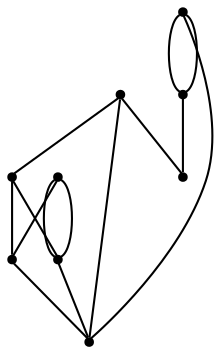 graph {
  node [shape=point,comment="{\"directed\":false,\"doi\":\"10.1007/978-3-030-68766-3_19\",\"figure\":\"8 (7)\"}"]

  v0 [pos="810.709355775009,547.9880387793783"]
  v1 [pos="788.0797004499323,385.6892397336327"]
  v2 [pos="780.5378756543946,411.6556333918744"]
  v3 [pos="775.6777334042217,624.2952396396256"]
  v4 [pos="773.143989312631,437.58844482859683"]
  v5 [pos="765.6802987853396,463.5423832581709"]
  v6 [pos="758.2124114224803,489.48792017102403"]
  v7 [pos="682.6139379942427,511.2076769877059"]
  v8 [pos="662.5263409463707,493.17167923764544"]

  v0 -- v3 [id="-2",pos="810.709355775009,547.9880387793783 811.0667703737846,550.0591517490484 811.341790280328,552.1719464156765 811.5293761125369,554.3055978276932 811.7043714380414,556.4227482475502 811.7960023479442,558.5480696789391 811.7960023479442,560.6942160618974 811.7960659363619,562.8360066916266 811.7002381908911,564.9696581036433 811.5251792769687,567.0741227896436 811.3542536101968,569.2329231126396 811.0834305392215,571.3457177792675 810.720849381508,573.4251925233846 810.3582682237945,575.5379871900127 809.9040561561784,577.6132969438158 809.3664796729603,579.6552867751079 808.8205731070238,581.7222665482832 808.1871052899173,583.7475646245007 807.4703366456265,585.7353459940739 806.7493711657677,587.7398191187219 805.9451048587247,589.7067755367258 805.065804218798,591.6278852674578 804.1739766605849,593.5573249788176 803.202981522338,595.4492797773524 802.1569520512074,597.2912228983015 801.1067893329266,599.1414959998783 799.9732621990437,600.9375924335557 798.7730944034136,602.687842179961 797.5645965250649,604.4339269360523 796.2851975609831,606.1341967986912 794.9349610995857,607.7719282189835 793.5805913910381,609.4096596392756 792.1595810207431,610.9890811951735 790.6718028118652,612.5101292990387 789.1882214385554,614.031177402904 787.6421326506486,615.4813888776139 786.0252063654264,616.8690937037966 784.4124769157721,618.2567985299792 782.7497033813896,619.5695017366928 781.020225596842,620.8155015107459 779.2991414834306,622.0573362944851 777.5238164497229,623.2242012525746 775.6777334042217,624.2952396396256"]
  v8 -- v7 [id="-5",pos="662.5263409463707,493.17167923764544 667.1730486725405,497.33072410733706 667.1730486725405,497.33072410733706 667.1730486725405,497.33072410733706 668.7191374604473,498.7184289335197 668.7191374604473,498.7184289335197 668.7191374604473,498.7184289335197 670.2652262483542,500.1102987500162 670.2652262483542,500.1102987500162 670.2652262483542,500.1102987500162 671.8071182006929,501.49800357619887 671.8071182006929,501.49800357619887 671.8071182006929,501.49800357619887 673.3573402357501,502.8857084023815 673.3573402357501,502.8857084023815 673.3573402357501,502.8857084023815 674.899232188089,504.27341322856415 674.899232188089,504.27341322856415 674.899232188089,504.27341322856415 676.4453209759957,505.6611180547468 676.4453209759957,505.6611180547468 676.4453209759957,505.6611180547468 677.9914097639025,507.04882288092944 677.9914097639025,507.04882288092944 677.9914097639025,507.04882288092944 682.6139379942427,511.2076769877059 682.6139379942427,511.2076769877059 682.6139379942427,511.2076769877059"]
  v6 -- v5 [id="-10",pos="758.2124114224803,489.48792017102403 759.908489390632,483.5286456711605 759.908489390632,483.5286456711605 759.908489390632,483.5286456711605 760.4835830402918,481.5325343209595 760.4835830402918,481.5325343209595 760.4835830402918,481.5325343209595 761.0544798543835,479.53642297075845 761.0544798543835,479.53642297075845 761.0544798543835,479.53642297075845 761.6337703396115,477.5403116205574 761.6337703396115,477.5403116205574 761.6337703396115,477.5403116205574 762.2046671537032,475.5442002703563 762.2046671537032,475.5442002703563 762.2046671537032,475.5442002703563 762.775563967795,473.5522539104692 762.775563967795,473.5522539104692 762.775563967795,473.5522539104692 763.3506576174549,471.55197756995426 763.3506576174549,471.55197756995426 763.3506576174549,471.55197756995426 763.9215544315466,469.5558662197532 763.9215544315466,469.5558662197532 763.9215544315466,469.5558662197532 765.6802987853396,463.5423832581709 765.6802987853396,463.5423832581709 765.6802987853396,463.5423832581709"]
  v3 -- v0 [id="-11",pos="775.6777334042217,624.2952396396256 763.9842526113968,604.6923153046089 763.9842526113968,604.6923153046089 763.9842526113968,604.6923153046089 756.312246427727,609.2846463422209 747.3357874434025,611.9225477265898 737.7384511486756,611.9225477265898 709.450571240004,611.9225477265898 686.5177899277613,588.9900156769081 686.5177899277613,560.7025142487059 686.5177899277613,532.4108478301898 709.450571240004,509.47831578050835 737.7384511486756,509.47831578050835 763.0383113097228,509.47831578050835 784.0499593464764,527.8143518022641 788.2131566415758,551.9178820065298 790.259304746259,551.5719970475626 790.259304746259,551.5719970475626 790.259304746259,551.5719970475626 792.301256015374,551.2177821079677 792.301256015374,551.2177821079677 792.301256015374,551.2177821079677 794.3474041200571,550.8552371877449 794.3474041200571,550.8552371877449 794.3474041200571,550.8552371877449 796.393615813158,550.50102224815 796.393615813158,550.50102224815 796.393615813158,550.50102224815 798.435567082273,550.146807308555 798.435567082273,550.146807308555 798.435567082273,550.146807308555 800.4817787753739,549.7925923689601 800.4817787753739,549.7925923689601 800.4817787753739,549.7925923689601 802.5279268800571,549.4383774293651 802.5279268800571,549.4383774293651 802.5279268800571,549.4383774293651 804.5740749847402,549.0799974994563 804.5740749847402,549.0799974994563 804.5740749847402,549.0799974994563 810.709355775009,547.9880387793783 810.709355775009,547.9880387793783 810.709355775009,547.9880387793783"]
  v4 -- v2 [id="-16",pos="773.143989312631,437.58844482859683 774.8150134442099,431.6293372462841 774.8150134442099,431.6293372462841 774.8150134442099,431.6293372462841 775.390043505452,429.63739088639693 775.390043505452,429.63739088639693 775.390043505452,429.63739088639693 775.9651371551118,427.64124774237666 775.9651371551118,427.64124774237666 775.9651371551118,427.64124774237666 776.5360339692036,425.64097140186175 776.5360339692036,425.64097140186175 776.5360339692036,425.64097140186175 777.1111276188634,423.64489184547983 777.1111276188634,423.64489184547983 777.1111276188634,423.64489184547983 777.6820880213729,421.6487487014597 777.6820880213729,421.6487487014597 777.6820880213729,421.6487487014597 778.2529848354646,419.65680234157253 778.2529848354646,419.65680234157253 778.2529848354646,419.65680234157253 778.8280784851245,417.66065919755226 778.8280784851245,417.66065919755226 778.8280784851245,417.66065919755226 780.5378756543946,411.6556333918744 780.5378756543946,411.6556333918744 780.5378756543946,411.6556333918744"]
  v3 -- v5 [id="-18",pos="775.6777334042217,624.2952396396256 778.8741164995378,629.6375550781087 778.8741164995378,629.6375550781087 778.8741164995378,629.6375550781087 779.9449454535705,631.4463690394618 779.9449454535705,631.4463690394618 779.9449454535705,631.4463690394618 781.0076350901379,633.2258055118836 781.0076350901379,633.2258055118836 781.0076350901379,633.2258055118836 782.0702611382875,635.0094069746192 782.0702611382875,635.0094069746192 782.0702611382875,635.0094069746192 783.137147610423,636.7930084373547 783.137147610423,636.7930084373547 783.137147610423,636.7930084373547 784.1998372469903,638.5766099000903 784.1998372469903,638.5766099000903 784.1998372469903,638.5766099000903 785.266660130708,640.3560463725121 785.266660130708,640.3560463725121 785.266660130708,640.3560463725121 786.3293497672754,642.1438128255616 786.3293497672754,642.1438128255616 786.3293497672754,642.1438128255616 787.3920394038428,643.9232492979831 787.3920394038428,643.9232492979831 787.3920394038428,643.9232492979831 788.4547290404101,645.7068507607187 788.4547290404101,645.7068507607187 788.4547290404101,645.7068507607187 789.5256851712783,647.4862872331405 789.5256851712783,647.4862872331405 789.5256851712783,647.4862872331405 819.0429199593034,629.8545161002608 838.8044197041162,597.583090158465 838.8044197041162,560.698508227488 838.8044197041162,514.5834175340153 807.9119582065385,475.67770251713483 765.6802987853396,463.5423832581709"]
  v0 -- v6 [id="-22",pos="810.709355775009,547.9880387793783 810.3625286477803,545.8920312492826 809.9082529917465,543.8125565051655 809.3706765085284,541.7705984676926 808.8206366954415,539.7036186945172 808.1913657139031,537.6699906376721 807.4787303167627,535.6822092680989 806.7577648369039,533.6819011337648 805.9493016942927,531.710779725447 805.0700010543661,529.7896699947149 804.178173496153,527.8560652930413 803.2072419463237,525.9599455041925 802.1612124751932,524.1221673735574 801.1068529213443,522.2718942719805 799.9775226230295,520.4716328479894 798.7731579918312,518.725548091898 797.5645965250649,516.9752983454925 796.2810643138326,515.2791934731677 794.9350246880034,513.6414620528755 793.5848518150239,511.9995656422694 792.1637778563112,510.42014408637147 790.671866400283,508.8990959825063 789.1882850269732,507.38637785926886 787.6421962390663,505.92783640393105 786.025269953844,504.5401315777484 784.4208705869082,503.15659174187965 782.7497669698073,501.83975533867135 781.0244860208278,500.59372377079904 779.3034019074164,499.3560539773737 777.5322737092766,498.1892208131034 775.702834932108,497.0973892683022 773.8859230732257,496.00558951732023 772.0189671296154,494.9970895726158 770.1019671012766,494.0636230411996 768.1974939912244,493.1384864904112 766.25137046758,492.2883515590918 764.267729777494,491.52574501200223 762.2798286634221,490.75045273105593 760.2628676424623,490.07950776469096 758.2124114224803,489.48792017102403"]
  v2 -- v1 [id="-23",pos="780.5378756543946,411.6556333918744 782.2579741473318,405.6797307245746 782.2579741473318,405.6797307245746 782.2579741473318,405.6797307245746 782.8330677969916,403.68778436468745 782.8330677969916,403.68778436468745 782.8330677969916,403.68778436468745 783.4039646110833,401.6916412206672 783.4039646110833,401.6916412206672 783.4039646110833,401.6916412206672 783.9790582607432,399.6954980766469 783.9790582607432,399.6954980766469 783.9790582607432,399.6954980766469 784.554151910403,397.70355171675976 784.554151910403,397.70355171675976 784.554151910403,397.70355171675976 785.1250487244948,395.7032117886065 785.1250487244948,395.7032117886065 785.1250487244948,395.7032117886065 785.7001423741547,393.70706864458623 785.7001423741547,393.70706864458623 785.7001423741547,393.70706864458623 786.2752360238145,391.7109255005661 786.2752360238145,391.7109255005661 786.2752360238145,391.7109255005661 788.0797004499323,385.6892397336327 788.0797004499323,385.6892397336327 788.0797004499323,385.6892397336327"]
  v4 -- v5 [id="-24",pos="773.143989312631,437.58844482859683 771.3811753001054,443.60212650154915 771.3811753001054,443.60212650154915 771.3811753001054,443.60212650154915 770.8060816504455,445.5940728614363 770.8060816504455,445.5940728614363 770.8060816504455,445.5940728614363 770.2309880007857,447.5901842116373 770.2309880007857,447.5901842116373 770.2309880007857,447.5901842116373 769.6558943511259,449.58629556183837 769.6558943511259,449.58629556183837 769.6558943511259,449.58629556183837 769.084997537034,451.58240691203935 769.084997537034,451.58240691203935 769.084997537034,451.58240691203935 768.5141007229423,453.57851826224044 768.5141007229423,453.57851826224044 768.5141007229423,453.57851826224044 767.9348102377144,455.5746614062606 767.9348102377144,455.5746614062606 767.9348102377144,455.5746614062606 767.3639134236226,457.5707727564617 767.3639134236226,457.5707727564617 767.3639134236226,457.5707727564617 765.6802987853396,463.5423832581709 765.6802987853396,463.5423832581709 765.6802987853396,463.5423832581709"]
  v8 -- v1 [id="-29",pos="662.5263409463707,493.17167923764544 657.9007763690854,489.0044951502412 657.9007763690854,489.0044951502412 657.9007763690854,489.0044951502412 656.3546875811785,487.61679032405857 656.3546875811785,487.61679032405857 656.3546875811785,487.61679032405857 654.8085987932717,486.22908549787593 654.8085987932717,486.22908549787593 654.8085987932717,486.22908549787593 653.2625100053649,484.8413806716933 653.2625100053649,484.8413806716933 653.2625100053649,484.8413806716933 651.7164212174581,483.45367584551065 651.7164212174581,483.45367584551065 651.7164212174581,483.45367584551065 650.1703324295512,482.065971019328 650.1703324295512,482.065971019328 650.1703324295512,482.065971019328 648.6284404772125,480.67826619314536 648.6284404772125,480.67826619314536 648.6284404772125,480.67826619314536 647.0782184421553,479.2905613669627 647.0782184421553,479.2905613669627 647.0782184421553,479.2905613669627 645.5321296542485,477.9028565407801 645.5321296542485,477.9028565407801 645.5321296542485,477.9028565407801 643.9860408663417,476.51515171459744 643.9860408663417,476.51515171459744 643.9860408663417,476.51515171459744 642.4399520784348,475.1274468884148 642.4399520784348,475.1274468884148 642.4399520784348,475.1274468884148 602.2626277706977,439.06804174069316 602.2626277706977,439.06804174069316 602.2626277706977,439.06804174069316 605.7549036706665,435.17561983872827 609.4096479778535,431.44175371306346 613.2185941979579,427.87041759109763 617.0233435824944,424.2948846849987 620.9864917155162,420.8860149790934 625.0913148431689,417.64806884515303 629.1920047236713,414.41845269184046 633.4259759276686,411.35963293521627 637.797552467564,408.48839671181247 642.1524052536049,405.62549046903655 646.6322728688399,402.941774191215 651.2330220661186,400.4539078396034 655.8170475095428,397.97437146861955 660.5136244522922,395.69068502384573 665.322752894367,393.59871530878706 670.0901673344318,391.53179912325004 674.9701332738221,389.6606692762846 679.9417301231149,387.9979161202899 684.8716765588157,386.347689729056 689.8974507399872,384.9016432446599 694.9983228424599,383.67230343186225 700.0491508602043,382.4554267961871 705.1832797051331,381.4553204197488 710.384112800227,380.67185712727064 715.5182416451556,379.8967238154204 720.7190747402494,379.33829717516846 725.9782184143722,379.0049707747813 729.8621989673602,378.7507473965387 733.7878299339403,378.6257340994839 737.7301210659572,378.6257340994839 739.046973608063,378.6257340994839 740.3596929030185,378.64239406073943 741.668215362406,378.6715807867557 746.9566097086698,378.779934122555 752.1865662990693,379.12165409120837 757.3582758988575,379.6717507508324 762.5923021479897,380.24671017706305 767.7598149122098,381.02597668540807 772.8522933435463,382.02194986535164 778.0114124366304,383.0304498100561 783.0914275380982,384.255656426359 788.0797004499323,385.6892397336327"]
  v8 -- v5 [id="-30",pos="662.5263409463707,493.17167923764544 664.4768997621494,491.00896827488924 666.5063877013957,488.9336585210861 668.623436891812,486.95420713214054 670.7320924110921,484.96642576256727 672.9365756758431,483.07447096403246 675.2119600263272,481.2783745303552 677.4831475412432,479.49060807730575 679.8418327189115,477.79037000848615 682.2630888995945,476.19428849133277 684.6801482447096,474.61073373894016 687.1721783342905,473.1188405672721 689.726779426886,471.73530073140336 692.2688536011951,470.36009087616236 694.8775684372516,469.09323435672064 697.5446574407548,467.93473117307815 700.190889443253,466.7803929797496 702.899692448766,465.742738102848 705.6584759505895,464.82176654237344 708.3964024514081,463.9049599722128 711.1885062841054,463.10483671847913 714.0181272832444,462.4214285749917 716.8226944458104,461.74631861831284 719.669039198804,461.18789197806103 722.5611040241223,460.75451042868315 725.4115820242663,460.3252938696192 728.2995136024342,460.0168938234769 731.2208290998936,459.82937387789474 733.3711350327659,459.6918656098983 735.5464948022112,459.62935896137094 737.7385147370933,459.62935896137094 738.471943546821,459.62935896137094 739.2012391093982,459.6335239516848 739.9305346719755,459.6501839129403 742.8601802521532,459.7085255711538 745.7647719957581,459.9002105070499 748.6361069969068,460.2044455628783 751.5448955760797,460.51697880551524 754.4120337416606,460.9545571390262 757.2416547407996,461.50462200483105 760.0919419756904,462.06292146980616 762.9090996449606,462.74216462297966 765.6802987853396,463.5423832581709"]
  v7 -- v6 [id="-31",pos="682.6139379942427,511.2076769877059 684.0507500863357,509.6409093718456 685.5301982124952,508.1240262582943 687.0846170831204,506.6654530091373 688.6348391181776,505.2152415344273 690.2434353206814,503.8275367082447 691.9186721849327,502.50650352090327 693.5856425548833,501.19799709832273 695.3109235038628,499.9519655304504 697.0861849491529,498.78513236618016 698.8573131472925,497.61829920190996 700.6784218417429,496.5223026667949 702.5537078680717,495.50966952559577 704.4123973173814,494.50536636502443 706.321003674584,493.57606482392214 708.2796541165148,492.7259298926027 710.2216443930088,491.8799599515972 712.2052850830949,491.1215183948216 714.2305761867731,490.4464402319619 716.2350738778641,489.77549526559693 718.2770887353969,489.183748702834 720.3565571709537,488.6836637207957 722.4069021112049,488.18774372907126 724.4988974650482,487.78351711189055 726.6158830670469,487.4668188789397 728.7037451737398,487.15012064598886 730.8207307757384,486.9209190034487 732.9585733787419,486.7833789416331 734.5421793330905,486.6833555864616 736.1382486173079,486.6333439088758 737.7426479842437,486.6333439088758 738.2718943847433,486.6333439088758 738.8095344563791,486.6417056833228 739.3429141040291,486.6500356639506 741.4974168724694,486.6958505574032 743.6185993100361,486.83339061921885 745.7272548293163,487.062592261759 747.8567673496013,487.28346392367143 749.9571563745808,487.6001621566223 752.0324915629873,488.004388773803 754.1160932456945,488.40842462806853 756.1830347629649,488.904344619793 758.2124114224803,489.48792017102403"]
  v7 -- v3 [id="-33",pos="682.6139379942427,511.2076769877059 681.1960752506238,512.7786731815185 679.8417055420762,514.4206013859438 678.5623065779944,516.1208394547634 669.2025366117869,528.5143245255495 663.6557825244164,543.949905804066 663.6557825244164,560.677397131546 663.6557825244164,591.1110131488872 682.0128684759534,617.256533184445 708.2587335270922,628.6540450752875 710.213187133455,629.5168021528253 712.1926945763906,630.275243709601 714.2179856800689,630.9545186565938 716.2224833711599,631.6212668388257 718.2561681459742,632.2088484112746 720.335636581531,632.7089333933129 722.3901147689327,633.2090183753512 724.4779768756256,633.6132449925319 726.5908292304739,633.9382732061106 728.6786277487491,634.2550032328807 730.8040070218839,634.4800398851069 732.9376527893193,634.6175481531034 734.5295252379686,634.7175397144556 736.1256581106037,634.7675513920414 737.7425843958259,634.7675513920414 738.2759640434759,634.7675513920414 738.8052104439756,634.7633864017275 739.3386536800433,634.7508914307859 741.4806295301972,634.705044743514 743.6059452149143,634.5717014658314 745.7021374043256,634.3424998232913 747.8316499246107,634.1216281613788 749.9320389495902,633.8007649381141 752.011507385147,633.3965383209335 754.1076995745584,632.983981723125 756.1788379273968,632.4880617314005 758.2083258666431,631.9046451492654 760.2628676424623,631.3170635768165 762.2756318278541,630.6377886298237 764.2551392707899,629.8835120633619 766.2429132080263,629.1209055162724 768.1932335672386,628.2749355752669 770.0977066772908,627.3497990244784 772.0105098700615,626.4204974833762 773.8815990608223,625.407864342177 775.6777334042217,624.2952396396256"]
  v4 -- v2 [id="-53",pos="773.143989312631,437.58844482859683 826.6525459052115,452.95338818932817 865.7879739889685,502.2523119364798 865.7879739889685,560.6900828654027 865.7879739889685,607.4302718379685 840.750670404596,648.3196350279276 803.3571834352554,670.6812454664157 800.2190314334462,672.5689716869982 796.99350894572,674.3192532272228 793.6846220423919,675.9319947056317 802.7277216884638,694.5888939506522 802.7277216884638,694.5888939506522 802.7277216884638,694.5888939506522 803.6320761649635,696.4558270134846 803.6320761649635,696.4558270134846 803.6320761649635,696.4558270134846 804.5405638886134,698.3269568604501 804.5405638886134,698.3269568604501 804.5405638886134,698.3269568604501 805.4448547766953,700.1980549135963 805.4448547766953,700.1980549135963 805.4448547766953,700.1980549135963 809.487170489751,698.2727801925504 813.3961412908942,696.1516237514754 817.2050875109986,693.8762990811484 821.0264970609718,691.5884476460606 824.7437487827558,689.142262991407 828.3485125936322,686.5418783136822 831.9616064872272,683.9373286456437 835.4538187987783,681.1827439448477 838.8252131167035,678.2823209954277 842.1966074346286,675.3818662521885 845.4471201705101,672.3356050541443 848.5559579117605,669.1601337749121 851.6689289001614,665.9804975053661 854.6486185650674,662.6674861643185 857.4740427286383,659.233658310349 860.2953336450589,655.8081604370072 862.979082813999,652.2534524824778 865.5044968228711,648.5862579956543 882.7032561576232,623.5866507913397 892.7839916036894,593.3113679935643 892.7839916036894,560.6815621218598 892.7839916036894,494.61352893790854 851.4607404206184,438.1968910948892 793.2556545766018,415.8644355885983 789.1216443652257,414.2766522582534 784.9043333266654,412.8597924998736 780.5378756543946,411.6556333918744"]
}